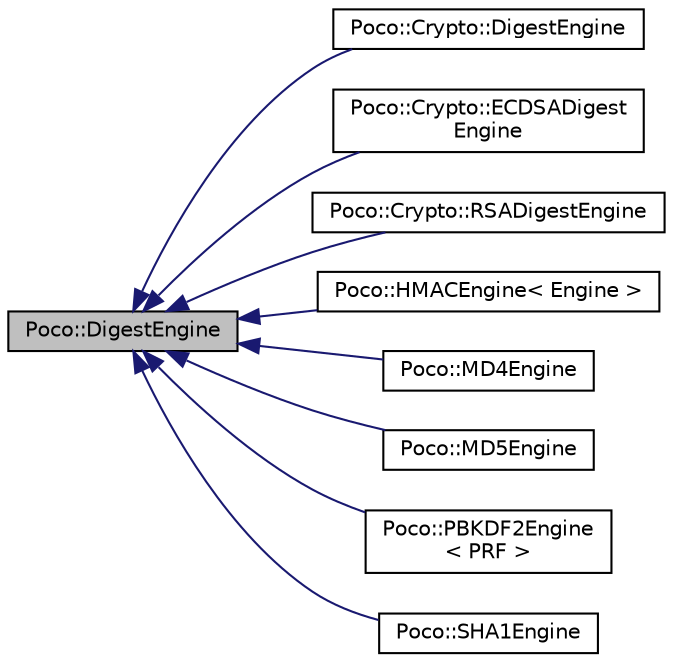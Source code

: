 digraph "Poco::DigestEngine"
{
 // LATEX_PDF_SIZE
  edge [fontname="Helvetica",fontsize="10",labelfontname="Helvetica",labelfontsize="10"];
  node [fontname="Helvetica",fontsize="10",shape=record];
  rankdir="LR";
  Node1 [label="Poco::DigestEngine",height=0.2,width=0.4,color="black", fillcolor="grey75", style="filled", fontcolor="black",tooltip=" "];
  Node1 -> Node2 [dir="back",color="midnightblue",fontsize="10",style="solid"];
  Node2 [label="Poco::Crypto::DigestEngine",height=0.2,width=0.4,color="black", fillcolor="white", style="filled",URL="$classPoco_1_1Crypto_1_1DigestEngine.html",tooltip=" "];
  Node1 -> Node3 [dir="back",color="midnightblue",fontsize="10",style="solid"];
  Node3 [label="Poco::Crypto::ECDSADigest\lEngine",height=0.2,width=0.4,color="black", fillcolor="white", style="filled",URL="$classPoco_1_1Crypto_1_1ECDSADigestEngine.html",tooltip=" "];
  Node1 -> Node4 [dir="back",color="midnightblue",fontsize="10",style="solid"];
  Node4 [label="Poco::Crypto::RSADigestEngine",height=0.2,width=0.4,color="black", fillcolor="white", style="filled",URL="$classPoco_1_1Crypto_1_1RSADigestEngine.html",tooltip=" "];
  Node1 -> Node5 [dir="back",color="midnightblue",fontsize="10",style="solid"];
  Node5 [label="Poco::HMACEngine\< Engine \>",height=0.2,width=0.4,color="black", fillcolor="white", style="filled",URL="$classPoco_1_1HMACEngine.html",tooltip=" "];
  Node1 -> Node6 [dir="back",color="midnightblue",fontsize="10",style="solid"];
  Node6 [label="Poco::MD4Engine",height=0.2,width=0.4,color="black", fillcolor="white", style="filled",URL="$classPoco_1_1MD4Engine.html",tooltip=" "];
  Node1 -> Node7 [dir="back",color="midnightblue",fontsize="10",style="solid"];
  Node7 [label="Poco::MD5Engine",height=0.2,width=0.4,color="black", fillcolor="white", style="filled",URL="$classPoco_1_1MD5Engine.html",tooltip=" "];
  Node1 -> Node8 [dir="back",color="midnightblue",fontsize="10",style="solid"];
  Node8 [label="Poco::PBKDF2Engine\l\< PRF \>",height=0.2,width=0.4,color="black", fillcolor="white", style="filled",URL="$classPoco_1_1PBKDF2Engine.html",tooltip=" "];
  Node1 -> Node9 [dir="back",color="midnightblue",fontsize="10",style="solid"];
  Node9 [label="Poco::SHA1Engine",height=0.2,width=0.4,color="black", fillcolor="white", style="filled",URL="$classPoco_1_1SHA1Engine.html",tooltip=" "];
}
